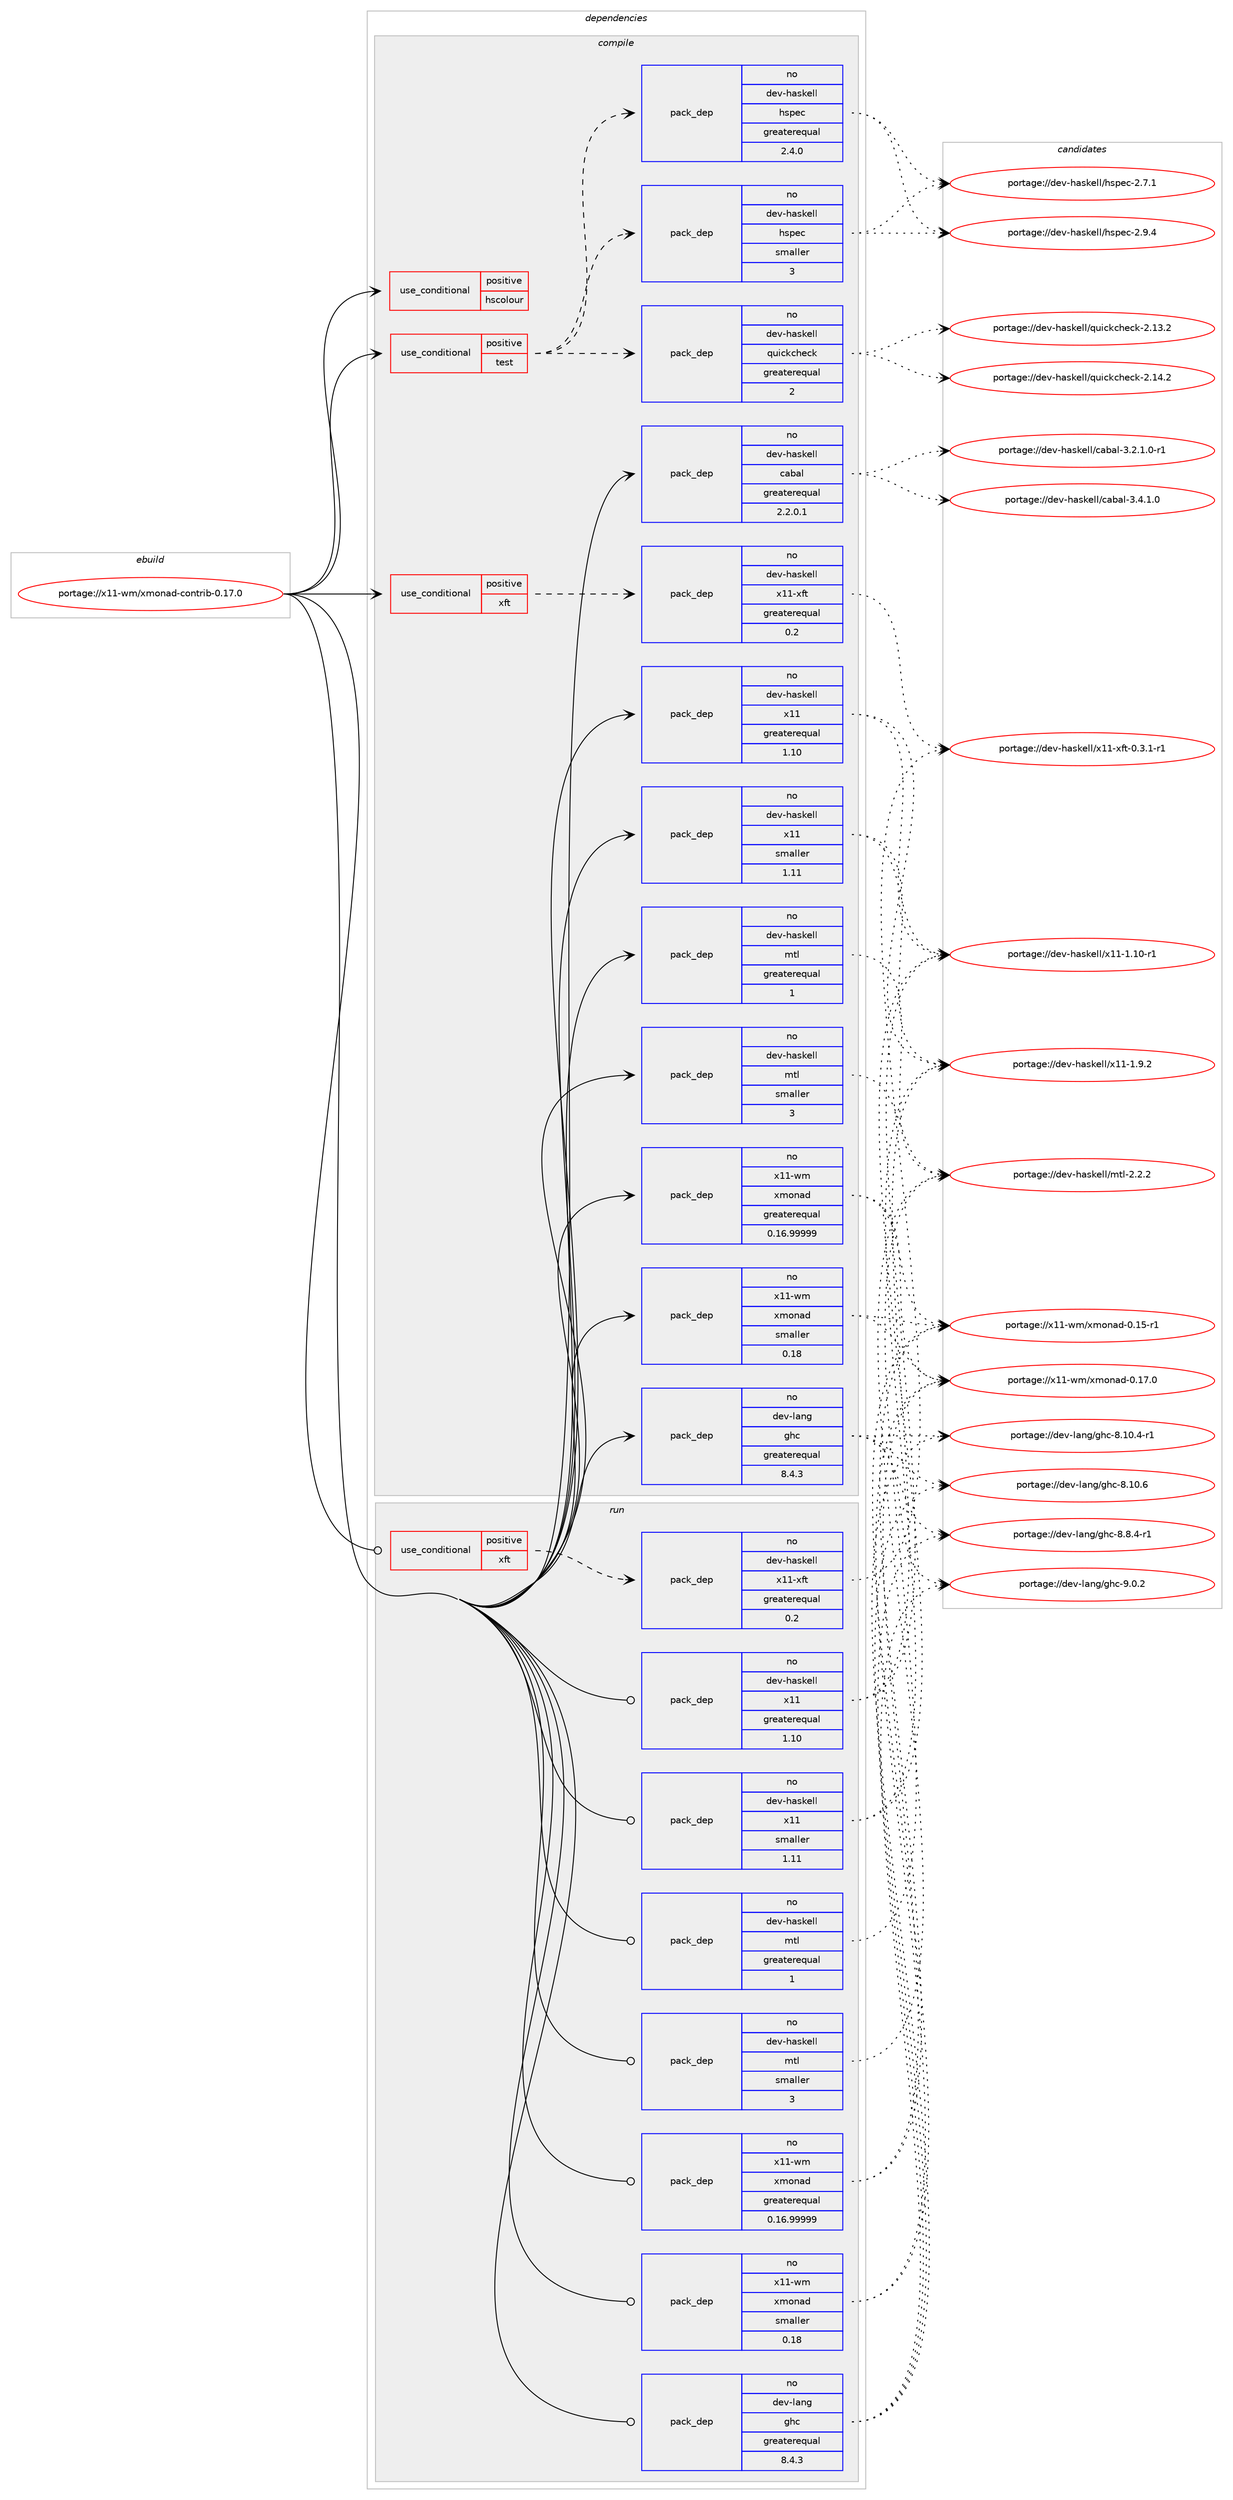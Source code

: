 digraph prolog {

# *************
# Graph options
# *************

newrank=true;
concentrate=true;
compound=true;
graph [rankdir=LR,fontname=Helvetica,fontsize=10,ranksep=1.5];#, ranksep=2.5, nodesep=0.2];
edge  [arrowhead=vee];
node  [fontname=Helvetica,fontsize=10];

# **********
# The ebuild
# **********

subgraph cluster_leftcol {
color=gray;
rank=same;
label=<<i>ebuild</i>>;
id [label="portage://x11-wm/xmonad-contrib-0.17.0", color=red, width=4, href="../x11-wm/xmonad-contrib-0.17.0.svg"];
}

# ****************
# The dependencies
# ****************

subgraph cluster_midcol {
color=gray;
label=<<i>dependencies</i>>;
subgraph cluster_compile {
fillcolor="#eeeeee";
style=filled;
label=<<i>compile</i>>;
subgraph cond145 {
dependency528 [label=<<TABLE BORDER="0" CELLBORDER="1" CELLSPACING="0" CELLPADDING="4"><TR><TD ROWSPAN="3" CELLPADDING="10">use_conditional</TD></TR><TR><TD>positive</TD></TR><TR><TD>hscolour</TD></TR></TABLE>>, shape=none, color=red];
# *** BEGIN UNKNOWN DEPENDENCY TYPE (TODO) ***
# dependency528 -> package_dependency(portage://x11-wm/xmonad-contrib-0.17.0,install,no,dev-haskell,hscolour,none,[,,],[],[])
# *** END UNKNOWN DEPENDENCY TYPE (TODO) ***

}
id:e -> dependency528:w [weight=20,style="solid",arrowhead="vee"];
subgraph cond146 {
dependency529 [label=<<TABLE BORDER="0" CELLBORDER="1" CELLSPACING="0" CELLPADDING="4"><TR><TD ROWSPAN="3" CELLPADDING="10">use_conditional</TD></TR><TR><TD>positive</TD></TR><TR><TD>test</TD></TR></TABLE>>, shape=none, color=red];
subgraph pack325 {
dependency530 [label=<<TABLE BORDER="0" CELLBORDER="1" CELLSPACING="0" CELLPADDING="4" WIDTH="220"><TR><TD ROWSPAN="6" CELLPADDING="30">pack_dep</TD></TR><TR><TD WIDTH="110">no</TD></TR><TR><TD>dev-haskell</TD></TR><TR><TD>hspec</TD></TR><TR><TD>greaterequal</TD></TR><TR><TD>2.4.0</TD></TR></TABLE>>, shape=none, color=blue];
}
dependency529:e -> dependency530:w [weight=20,style="dashed",arrowhead="vee"];
subgraph pack326 {
dependency531 [label=<<TABLE BORDER="0" CELLBORDER="1" CELLSPACING="0" CELLPADDING="4" WIDTH="220"><TR><TD ROWSPAN="6" CELLPADDING="30">pack_dep</TD></TR><TR><TD WIDTH="110">no</TD></TR><TR><TD>dev-haskell</TD></TR><TR><TD>hspec</TD></TR><TR><TD>smaller</TD></TR><TR><TD>3</TD></TR></TABLE>>, shape=none, color=blue];
}
dependency529:e -> dependency531:w [weight=20,style="dashed",arrowhead="vee"];
subgraph pack327 {
dependency532 [label=<<TABLE BORDER="0" CELLBORDER="1" CELLSPACING="0" CELLPADDING="4" WIDTH="220"><TR><TD ROWSPAN="6" CELLPADDING="30">pack_dep</TD></TR><TR><TD WIDTH="110">no</TD></TR><TR><TD>dev-haskell</TD></TR><TR><TD>quickcheck</TD></TR><TR><TD>greaterequal</TD></TR><TR><TD>2</TD></TR></TABLE>>, shape=none, color=blue];
}
dependency529:e -> dependency532:w [weight=20,style="dashed",arrowhead="vee"];
}
id:e -> dependency529:w [weight=20,style="solid",arrowhead="vee"];
subgraph cond147 {
dependency533 [label=<<TABLE BORDER="0" CELLBORDER="1" CELLSPACING="0" CELLPADDING="4"><TR><TD ROWSPAN="3" CELLPADDING="10">use_conditional</TD></TR><TR><TD>positive</TD></TR><TR><TD>xft</TD></TR></TABLE>>, shape=none, color=red];
subgraph pack328 {
dependency534 [label=<<TABLE BORDER="0" CELLBORDER="1" CELLSPACING="0" CELLPADDING="4" WIDTH="220"><TR><TD ROWSPAN="6" CELLPADDING="30">pack_dep</TD></TR><TR><TD WIDTH="110">no</TD></TR><TR><TD>dev-haskell</TD></TR><TR><TD>x11-xft</TD></TR><TR><TD>greaterequal</TD></TR><TR><TD>0.2</TD></TR></TABLE>>, shape=none, color=blue];
}
dependency533:e -> dependency534:w [weight=20,style="dashed",arrowhead="vee"];
}
id:e -> dependency533:w [weight=20,style="solid",arrowhead="vee"];
subgraph pack329 {
dependency535 [label=<<TABLE BORDER="0" CELLBORDER="1" CELLSPACING="0" CELLPADDING="4" WIDTH="220"><TR><TD ROWSPAN="6" CELLPADDING="30">pack_dep</TD></TR><TR><TD WIDTH="110">no</TD></TR><TR><TD>dev-haskell</TD></TR><TR><TD>cabal</TD></TR><TR><TD>greaterequal</TD></TR><TR><TD>2.2.0.1</TD></TR></TABLE>>, shape=none, color=blue];
}
id:e -> dependency535:w [weight=20,style="solid",arrowhead="vee"];
subgraph pack330 {
dependency536 [label=<<TABLE BORDER="0" CELLBORDER="1" CELLSPACING="0" CELLPADDING="4" WIDTH="220"><TR><TD ROWSPAN="6" CELLPADDING="30">pack_dep</TD></TR><TR><TD WIDTH="110">no</TD></TR><TR><TD>dev-haskell</TD></TR><TR><TD>mtl</TD></TR><TR><TD>greaterequal</TD></TR><TR><TD>1</TD></TR></TABLE>>, shape=none, color=blue];
}
id:e -> dependency536:w [weight=20,style="solid",arrowhead="vee"];
subgraph pack331 {
dependency537 [label=<<TABLE BORDER="0" CELLBORDER="1" CELLSPACING="0" CELLPADDING="4" WIDTH="220"><TR><TD ROWSPAN="6" CELLPADDING="30">pack_dep</TD></TR><TR><TD WIDTH="110">no</TD></TR><TR><TD>dev-haskell</TD></TR><TR><TD>mtl</TD></TR><TR><TD>smaller</TD></TR><TR><TD>3</TD></TR></TABLE>>, shape=none, color=blue];
}
id:e -> dependency537:w [weight=20,style="solid",arrowhead="vee"];
# *** BEGIN UNKNOWN DEPENDENCY TYPE (TODO) ***
# id -> package_dependency(portage://x11-wm/xmonad-contrib-0.17.0,install,no,dev-haskell,random,none,[,,],any_same_slot,[use(optenable(profile),none)])
# *** END UNKNOWN DEPENDENCY TYPE (TODO) ***

# *** BEGIN UNKNOWN DEPENDENCY TYPE (TODO) ***
# id -> package_dependency(portage://x11-wm/xmonad-contrib-0.17.0,install,no,dev-haskell,utf8-string,none,[,,],any_same_slot,[use(optenable(profile),none)])
# *** END UNKNOWN DEPENDENCY TYPE (TODO) ***

subgraph pack332 {
dependency538 [label=<<TABLE BORDER="0" CELLBORDER="1" CELLSPACING="0" CELLPADDING="4" WIDTH="220"><TR><TD ROWSPAN="6" CELLPADDING="30">pack_dep</TD></TR><TR><TD WIDTH="110">no</TD></TR><TR><TD>dev-haskell</TD></TR><TR><TD>x11</TD></TR><TR><TD>greaterequal</TD></TR><TR><TD>1.10</TD></TR></TABLE>>, shape=none, color=blue];
}
id:e -> dependency538:w [weight=20,style="solid",arrowhead="vee"];
subgraph pack333 {
dependency539 [label=<<TABLE BORDER="0" CELLBORDER="1" CELLSPACING="0" CELLPADDING="4" WIDTH="220"><TR><TD ROWSPAN="6" CELLPADDING="30">pack_dep</TD></TR><TR><TD WIDTH="110">no</TD></TR><TR><TD>dev-haskell</TD></TR><TR><TD>x11</TD></TR><TR><TD>smaller</TD></TR><TR><TD>1.11</TD></TR></TABLE>>, shape=none, color=blue];
}
id:e -> dependency539:w [weight=20,style="solid",arrowhead="vee"];
subgraph pack334 {
dependency540 [label=<<TABLE BORDER="0" CELLBORDER="1" CELLSPACING="0" CELLPADDING="4" WIDTH="220"><TR><TD ROWSPAN="6" CELLPADDING="30">pack_dep</TD></TR><TR><TD WIDTH="110">no</TD></TR><TR><TD>dev-lang</TD></TR><TR><TD>ghc</TD></TR><TR><TD>greaterequal</TD></TR><TR><TD>8.4.3</TD></TR></TABLE>>, shape=none, color=blue];
}
id:e -> dependency540:w [weight=20,style="solid",arrowhead="vee"];
subgraph pack335 {
dependency541 [label=<<TABLE BORDER="0" CELLBORDER="1" CELLSPACING="0" CELLPADDING="4" WIDTH="220"><TR><TD ROWSPAN="6" CELLPADDING="30">pack_dep</TD></TR><TR><TD WIDTH="110">no</TD></TR><TR><TD>x11-wm</TD></TR><TR><TD>xmonad</TD></TR><TR><TD>greaterequal</TD></TR><TR><TD>0.16.99999</TD></TR></TABLE>>, shape=none, color=blue];
}
id:e -> dependency541:w [weight=20,style="solid",arrowhead="vee"];
subgraph pack336 {
dependency542 [label=<<TABLE BORDER="0" CELLBORDER="1" CELLSPACING="0" CELLPADDING="4" WIDTH="220"><TR><TD ROWSPAN="6" CELLPADDING="30">pack_dep</TD></TR><TR><TD WIDTH="110">no</TD></TR><TR><TD>x11-wm</TD></TR><TR><TD>xmonad</TD></TR><TR><TD>smaller</TD></TR><TR><TD>0.18</TD></TR></TABLE>>, shape=none, color=blue];
}
id:e -> dependency542:w [weight=20,style="solid",arrowhead="vee"];
}
subgraph cluster_compileandrun {
fillcolor="#eeeeee";
style=filled;
label=<<i>compile and run</i>>;
}
subgraph cluster_run {
fillcolor="#eeeeee";
style=filled;
label=<<i>run</i>>;
subgraph cond148 {
dependency543 [label=<<TABLE BORDER="0" CELLBORDER="1" CELLSPACING="0" CELLPADDING="4"><TR><TD ROWSPAN="3" CELLPADDING="10">use_conditional</TD></TR><TR><TD>positive</TD></TR><TR><TD>xft</TD></TR></TABLE>>, shape=none, color=red];
subgraph pack337 {
dependency544 [label=<<TABLE BORDER="0" CELLBORDER="1" CELLSPACING="0" CELLPADDING="4" WIDTH="220"><TR><TD ROWSPAN="6" CELLPADDING="30">pack_dep</TD></TR><TR><TD WIDTH="110">no</TD></TR><TR><TD>dev-haskell</TD></TR><TR><TD>x11-xft</TD></TR><TR><TD>greaterequal</TD></TR><TR><TD>0.2</TD></TR></TABLE>>, shape=none, color=blue];
}
dependency543:e -> dependency544:w [weight=20,style="dashed",arrowhead="vee"];
}
id:e -> dependency543:w [weight=20,style="solid",arrowhead="odot"];
subgraph pack338 {
dependency545 [label=<<TABLE BORDER="0" CELLBORDER="1" CELLSPACING="0" CELLPADDING="4" WIDTH="220"><TR><TD ROWSPAN="6" CELLPADDING="30">pack_dep</TD></TR><TR><TD WIDTH="110">no</TD></TR><TR><TD>dev-haskell</TD></TR><TR><TD>mtl</TD></TR><TR><TD>greaterequal</TD></TR><TR><TD>1</TD></TR></TABLE>>, shape=none, color=blue];
}
id:e -> dependency545:w [weight=20,style="solid",arrowhead="odot"];
subgraph pack339 {
dependency546 [label=<<TABLE BORDER="0" CELLBORDER="1" CELLSPACING="0" CELLPADDING="4" WIDTH="220"><TR><TD ROWSPAN="6" CELLPADDING="30">pack_dep</TD></TR><TR><TD WIDTH="110">no</TD></TR><TR><TD>dev-haskell</TD></TR><TR><TD>mtl</TD></TR><TR><TD>smaller</TD></TR><TR><TD>3</TD></TR></TABLE>>, shape=none, color=blue];
}
id:e -> dependency546:w [weight=20,style="solid",arrowhead="odot"];
# *** BEGIN UNKNOWN DEPENDENCY TYPE (TODO) ***
# id -> package_dependency(portage://x11-wm/xmonad-contrib-0.17.0,run,no,dev-haskell,random,none,[,,],any_same_slot,[use(optenable(profile),none)])
# *** END UNKNOWN DEPENDENCY TYPE (TODO) ***

# *** BEGIN UNKNOWN DEPENDENCY TYPE (TODO) ***
# id -> package_dependency(portage://x11-wm/xmonad-contrib-0.17.0,run,no,dev-haskell,utf8-string,none,[,,],any_same_slot,[use(optenable(profile),none)])
# *** END UNKNOWN DEPENDENCY TYPE (TODO) ***

subgraph pack340 {
dependency547 [label=<<TABLE BORDER="0" CELLBORDER="1" CELLSPACING="0" CELLPADDING="4" WIDTH="220"><TR><TD ROWSPAN="6" CELLPADDING="30">pack_dep</TD></TR><TR><TD WIDTH="110">no</TD></TR><TR><TD>dev-haskell</TD></TR><TR><TD>x11</TD></TR><TR><TD>greaterequal</TD></TR><TR><TD>1.10</TD></TR></TABLE>>, shape=none, color=blue];
}
id:e -> dependency547:w [weight=20,style="solid",arrowhead="odot"];
subgraph pack341 {
dependency548 [label=<<TABLE BORDER="0" CELLBORDER="1" CELLSPACING="0" CELLPADDING="4" WIDTH="220"><TR><TD ROWSPAN="6" CELLPADDING="30">pack_dep</TD></TR><TR><TD WIDTH="110">no</TD></TR><TR><TD>dev-haskell</TD></TR><TR><TD>x11</TD></TR><TR><TD>smaller</TD></TR><TR><TD>1.11</TD></TR></TABLE>>, shape=none, color=blue];
}
id:e -> dependency548:w [weight=20,style="solid",arrowhead="odot"];
subgraph pack342 {
dependency549 [label=<<TABLE BORDER="0" CELLBORDER="1" CELLSPACING="0" CELLPADDING="4" WIDTH="220"><TR><TD ROWSPAN="6" CELLPADDING="30">pack_dep</TD></TR><TR><TD WIDTH="110">no</TD></TR><TR><TD>dev-lang</TD></TR><TR><TD>ghc</TD></TR><TR><TD>greaterequal</TD></TR><TR><TD>8.4.3</TD></TR></TABLE>>, shape=none, color=blue];
}
id:e -> dependency549:w [weight=20,style="solid",arrowhead="odot"];
subgraph pack343 {
dependency550 [label=<<TABLE BORDER="0" CELLBORDER="1" CELLSPACING="0" CELLPADDING="4" WIDTH="220"><TR><TD ROWSPAN="6" CELLPADDING="30">pack_dep</TD></TR><TR><TD WIDTH="110">no</TD></TR><TR><TD>x11-wm</TD></TR><TR><TD>xmonad</TD></TR><TR><TD>greaterequal</TD></TR><TR><TD>0.16.99999</TD></TR></TABLE>>, shape=none, color=blue];
}
id:e -> dependency550:w [weight=20,style="solid",arrowhead="odot"];
subgraph pack344 {
dependency551 [label=<<TABLE BORDER="0" CELLBORDER="1" CELLSPACING="0" CELLPADDING="4" WIDTH="220"><TR><TD ROWSPAN="6" CELLPADDING="30">pack_dep</TD></TR><TR><TD WIDTH="110">no</TD></TR><TR><TD>x11-wm</TD></TR><TR><TD>xmonad</TD></TR><TR><TD>smaller</TD></TR><TR><TD>0.18</TD></TR></TABLE>>, shape=none, color=blue];
}
id:e -> dependency551:w [weight=20,style="solid",arrowhead="odot"];
}
}

# **************
# The candidates
# **************

subgraph cluster_choices {
rank=same;
color=gray;
label=<<i>candidates</i>>;

subgraph choice325 {
color=black;
nodesep=1;
choice10010111845104971151071011081084710411511210199455046554649 [label="portage://dev-haskell/hspec-2.7.1", color=red, width=4,href="../dev-haskell/hspec-2.7.1.svg"];
choice10010111845104971151071011081084710411511210199455046574652 [label="portage://dev-haskell/hspec-2.9.4", color=red, width=4,href="../dev-haskell/hspec-2.9.4.svg"];
dependency530:e -> choice10010111845104971151071011081084710411511210199455046554649:w [style=dotted,weight="100"];
dependency530:e -> choice10010111845104971151071011081084710411511210199455046574652:w [style=dotted,weight="100"];
}
subgraph choice326 {
color=black;
nodesep=1;
choice10010111845104971151071011081084710411511210199455046554649 [label="portage://dev-haskell/hspec-2.7.1", color=red, width=4,href="../dev-haskell/hspec-2.7.1.svg"];
choice10010111845104971151071011081084710411511210199455046574652 [label="portage://dev-haskell/hspec-2.9.4", color=red, width=4,href="../dev-haskell/hspec-2.9.4.svg"];
dependency531:e -> choice10010111845104971151071011081084710411511210199455046554649:w [style=dotted,weight="100"];
dependency531:e -> choice10010111845104971151071011081084710411511210199455046574652:w [style=dotted,weight="100"];
}
subgraph choice327 {
color=black;
nodesep=1;
choice10010111845104971151071011081084711311710599107991041019910745504649514650 [label="portage://dev-haskell/quickcheck-2.13.2", color=red, width=4,href="../dev-haskell/quickcheck-2.13.2.svg"];
choice10010111845104971151071011081084711311710599107991041019910745504649524650 [label="portage://dev-haskell/quickcheck-2.14.2", color=red, width=4,href="../dev-haskell/quickcheck-2.14.2.svg"];
dependency532:e -> choice10010111845104971151071011081084711311710599107991041019910745504649514650:w [style=dotted,weight="100"];
dependency532:e -> choice10010111845104971151071011081084711311710599107991041019910745504649524650:w [style=dotted,weight="100"];
}
subgraph choice328 {
color=black;
nodesep=1;
choice1001011184510497115107101108108471204949451201021164548465146494511449 [label="portage://dev-haskell/x11-xft-0.3.1-r1", color=red, width=4,href="../dev-haskell/x11-xft-0.3.1-r1.svg"];
dependency534:e -> choice1001011184510497115107101108108471204949451201021164548465146494511449:w [style=dotted,weight="100"];
}
subgraph choice329 {
color=black;
nodesep=1;
choice1001011184510497115107101108108479997989710845514650464946484511449 [label="portage://dev-haskell/cabal-3.2.1.0-r1", color=red, width=4,href="../dev-haskell/cabal-3.2.1.0-r1.svg"];
choice100101118451049711510710110810847999798971084551465246494648 [label="portage://dev-haskell/cabal-3.4.1.0", color=red, width=4,href="../dev-haskell/cabal-3.4.1.0.svg"];
dependency535:e -> choice1001011184510497115107101108108479997989710845514650464946484511449:w [style=dotted,weight="100"];
dependency535:e -> choice100101118451049711510710110810847999798971084551465246494648:w [style=dotted,weight="100"];
}
subgraph choice330 {
color=black;
nodesep=1;
choice100101118451049711510710110810847109116108455046504650 [label="portage://dev-haskell/mtl-2.2.2", color=red, width=4,href="../dev-haskell/mtl-2.2.2.svg"];
dependency536:e -> choice100101118451049711510710110810847109116108455046504650:w [style=dotted,weight="100"];
}
subgraph choice331 {
color=black;
nodesep=1;
choice100101118451049711510710110810847109116108455046504650 [label="portage://dev-haskell/mtl-2.2.2", color=red, width=4,href="../dev-haskell/mtl-2.2.2.svg"];
dependency537:e -> choice100101118451049711510710110810847109116108455046504650:w [style=dotted,weight="100"];
}
subgraph choice332 {
color=black;
nodesep=1;
choice100101118451049711510710110810847120494945494649484511449 [label="portage://dev-haskell/x11-1.10-r1", color=red, width=4,href="../dev-haskell/x11-1.10-r1.svg"];
choice1001011184510497115107101108108471204949454946574650 [label="portage://dev-haskell/x11-1.9.2", color=red, width=4,href="../dev-haskell/x11-1.9.2.svg"];
dependency538:e -> choice100101118451049711510710110810847120494945494649484511449:w [style=dotted,weight="100"];
dependency538:e -> choice1001011184510497115107101108108471204949454946574650:w [style=dotted,weight="100"];
}
subgraph choice333 {
color=black;
nodesep=1;
choice100101118451049711510710110810847120494945494649484511449 [label="portage://dev-haskell/x11-1.10-r1", color=red, width=4,href="../dev-haskell/x11-1.10-r1.svg"];
choice1001011184510497115107101108108471204949454946574650 [label="portage://dev-haskell/x11-1.9.2", color=red, width=4,href="../dev-haskell/x11-1.9.2.svg"];
dependency539:e -> choice100101118451049711510710110810847120494945494649484511449:w [style=dotted,weight="100"];
dependency539:e -> choice1001011184510497115107101108108471204949454946574650:w [style=dotted,weight="100"];
}
subgraph choice334 {
color=black;
nodesep=1;
choice10010111845108971101034710310499455646494846524511449 [label="portage://dev-lang/ghc-8.10.4-r1", color=red, width=4,href="../dev-lang/ghc-8.10.4-r1.svg"];
choice1001011184510897110103471031049945564649484654 [label="portage://dev-lang/ghc-8.10.6", color=red, width=4,href="../dev-lang/ghc-8.10.6.svg"];
choice100101118451089711010347103104994556465646524511449 [label="portage://dev-lang/ghc-8.8.4-r1", color=red, width=4,href="../dev-lang/ghc-8.8.4-r1.svg"];
choice10010111845108971101034710310499455746484650 [label="portage://dev-lang/ghc-9.0.2", color=red, width=4,href="../dev-lang/ghc-9.0.2.svg"];
dependency540:e -> choice10010111845108971101034710310499455646494846524511449:w [style=dotted,weight="100"];
dependency540:e -> choice1001011184510897110103471031049945564649484654:w [style=dotted,weight="100"];
dependency540:e -> choice100101118451089711010347103104994556465646524511449:w [style=dotted,weight="100"];
dependency540:e -> choice10010111845108971101034710310499455746484650:w [style=dotted,weight="100"];
}
subgraph choice335 {
color=black;
nodesep=1;
choice120494945119109471201091111109710045484649534511449 [label="portage://x11-wm/xmonad-0.15-r1", color=red, width=4,href="../x11-wm/xmonad-0.15-r1.svg"];
choice120494945119109471201091111109710045484649554648 [label="portage://x11-wm/xmonad-0.17.0", color=red, width=4,href="../x11-wm/xmonad-0.17.0.svg"];
dependency541:e -> choice120494945119109471201091111109710045484649534511449:w [style=dotted,weight="100"];
dependency541:e -> choice120494945119109471201091111109710045484649554648:w [style=dotted,weight="100"];
}
subgraph choice336 {
color=black;
nodesep=1;
choice120494945119109471201091111109710045484649534511449 [label="portage://x11-wm/xmonad-0.15-r1", color=red, width=4,href="../x11-wm/xmonad-0.15-r1.svg"];
choice120494945119109471201091111109710045484649554648 [label="portage://x11-wm/xmonad-0.17.0", color=red, width=4,href="../x11-wm/xmonad-0.17.0.svg"];
dependency542:e -> choice120494945119109471201091111109710045484649534511449:w [style=dotted,weight="100"];
dependency542:e -> choice120494945119109471201091111109710045484649554648:w [style=dotted,weight="100"];
}
subgraph choice337 {
color=black;
nodesep=1;
choice1001011184510497115107101108108471204949451201021164548465146494511449 [label="portage://dev-haskell/x11-xft-0.3.1-r1", color=red, width=4,href="../dev-haskell/x11-xft-0.3.1-r1.svg"];
dependency544:e -> choice1001011184510497115107101108108471204949451201021164548465146494511449:w [style=dotted,weight="100"];
}
subgraph choice338 {
color=black;
nodesep=1;
choice100101118451049711510710110810847109116108455046504650 [label="portage://dev-haskell/mtl-2.2.2", color=red, width=4,href="../dev-haskell/mtl-2.2.2.svg"];
dependency545:e -> choice100101118451049711510710110810847109116108455046504650:w [style=dotted,weight="100"];
}
subgraph choice339 {
color=black;
nodesep=1;
choice100101118451049711510710110810847109116108455046504650 [label="portage://dev-haskell/mtl-2.2.2", color=red, width=4,href="../dev-haskell/mtl-2.2.2.svg"];
dependency546:e -> choice100101118451049711510710110810847109116108455046504650:w [style=dotted,weight="100"];
}
subgraph choice340 {
color=black;
nodesep=1;
choice100101118451049711510710110810847120494945494649484511449 [label="portage://dev-haskell/x11-1.10-r1", color=red, width=4,href="../dev-haskell/x11-1.10-r1.svg"];
choice1001011184510497115107101108108471204949454946574650 [label="portage://dev-haskell/x11-1.9.2", color=red, width=4,href="../dev-haskell/x11-1.9.2.svg"];
dependency547:e -> choice100101118451049711510710110810847120494945494649484511449:w [style=dotted,weight="100"];
dependency547:e -> choice1001011184510497115107101108108471204949454946574650:w [style=dotted,weight="100"];
}
subgraph choice341 {
color=black;
nodesep=1;
choice100101118451049711510710110810847120494945494649484511449 [label="portage://dev-haskell/x11-1.10-r1", color=red, width=4,href="../dev-haskell/x11-1.10-r1.svg"];
choice1001011184510497115107101108108471204949454946574650 [label="portage://dev-haskell/x11-1.9.2", color=red, width=4,href="../dev-haskell/x11-1.9.2.svg"];
dependency548:e -> choice100101118451049711510710110810847120494945494649484511449:w [style=dotted,weight="100"];
dependency548:e -> choice1001011184510497115107101108108471204949454946574650:w [style=dotted,weight="100"];
}
subgraph choice342 {
color=black;
nodesep=1;
choice10010111845108971101034710310499455646494846524511449 [label="portage://dev-lang/ghc-8.10.4-r1", color=red, width=4,href="../dev-lang/ghc-8.10.4-r1.svg"];
choice1001011184510897110103471031049945564649484654 [label="portage://dev-lang/ghc-8.10.6", color=red, width=4,href="../dev-lang/ghc-8.10.6.svg"];
choice100101118451089711010347103104994556465646524511449 [label="portage://dev-lang/ghc-8.8.4-r1", color=red, width=4,href="../dev-lang/ghc-8.8.4-r1.svg"];
choice10010111845108971101034710310499455746484650 [label="portage://dev-lang/ghc-9.0.2", color=red, width=4,href="../dev-lang/ghc-9.0.2.svg"];
dependency549:e -> choice10010111845108971101034710310499455646494846524511449:w [style=dotted,weight="100"];
dependency549:e -> choice1001011184510897110103471031049945564649484654:w [style=dotted,weight="100"];
dependency549:e -> choice100101118451089711010347103104994556465646524511449:w [style=dotted,weight="100"];
dependency549:e -> choice10010111845108971101034710310499455746484650:w [style=dotted,weight="100"];
}
subgraph choice343 {
color=black;
nodesep=1;
choice120494945119109471201091111109710045484649534511449 [label="portage://x11-wm/xmonad-0.15-r1", color=red, width=4,href="../x11-wm/xmonad-0.15-r1.svg"];
choice120494945119109471201091111109710045484649554648 [label="portage://x11-wm/xmonad-0.17.0", color=red, width=4,href="../x11-wm/xmonad-0.17.0.svg"];
dependency550:e -> choice120494945119109471201091111109710045484649534511449:w [style=dotted,weight="100"];
dependency550:e -> choice120494945119109471201091111109710045484649554648:w [style=dotted,weight="100"];
}
subgraph choice344 {
color=black;
nodesep=1;
choice120494945119109471201091111109710045484649534511449 [label="portage://x11-wm/xmonad-0.15-r1", color=red, width=4,href="../x11-wm/xmonad-0.15-r1.svg"];
choice120494945119109471201091111109710045484649554648 [label="portage://x11-wm/xmonad-0.17.0", color=red, width=4,href="../x11-wm/xmonad-0.17.0.svg"];
dependency551:e -> choice120494945119109471201091111109710045484649534511449:w [style=dotted,weight="100"];
dependency551:e -> choice120494945119109471201091111109710045484649554648:w [style=dotted,weight="100"];
}
}

}
